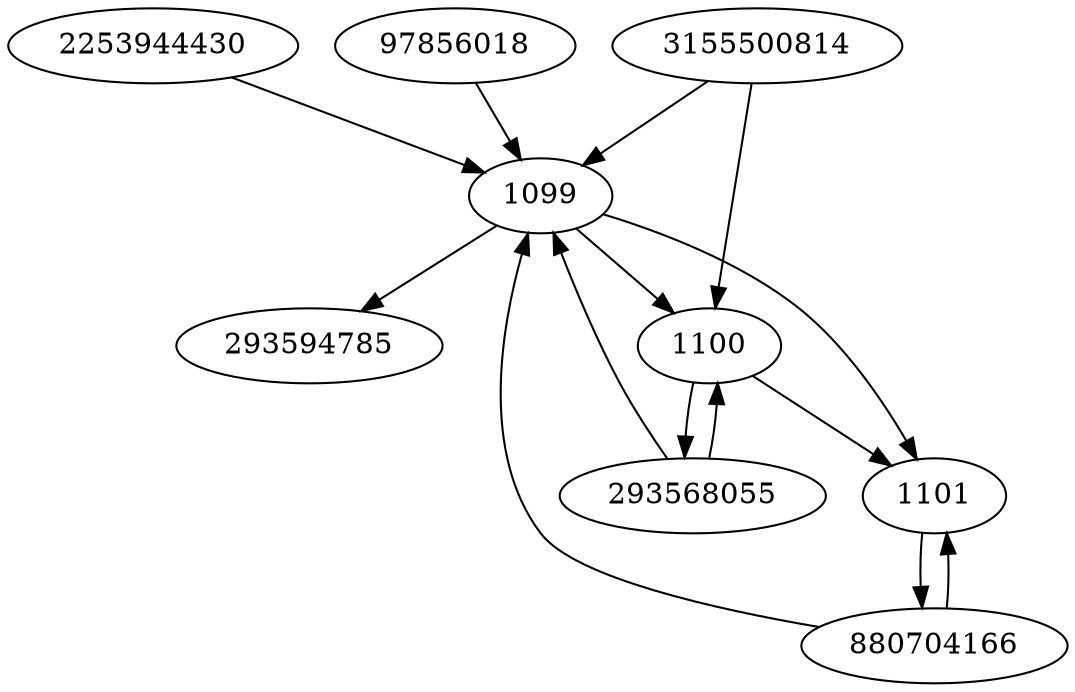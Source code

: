 strict digraph  {
293594785;
880704166;
1099;
1100;
1101;
2253944430;
3155500814;
97856018;
293568055;
880704166 -> 1101;
880704166 -> 1099;
1099 -> 293594785;
1099 -> 1101;
1099 -> 1100;
1100 -> 293568055;
1100 -> 1101;
1101 -> 880704166;
2253944430 -> 1099;
3155500814 -> 1099;
3155500814 -> 1100;
97856018 -> 1099;
293568055 -> 1100;
293568055 -> 1099;
}
